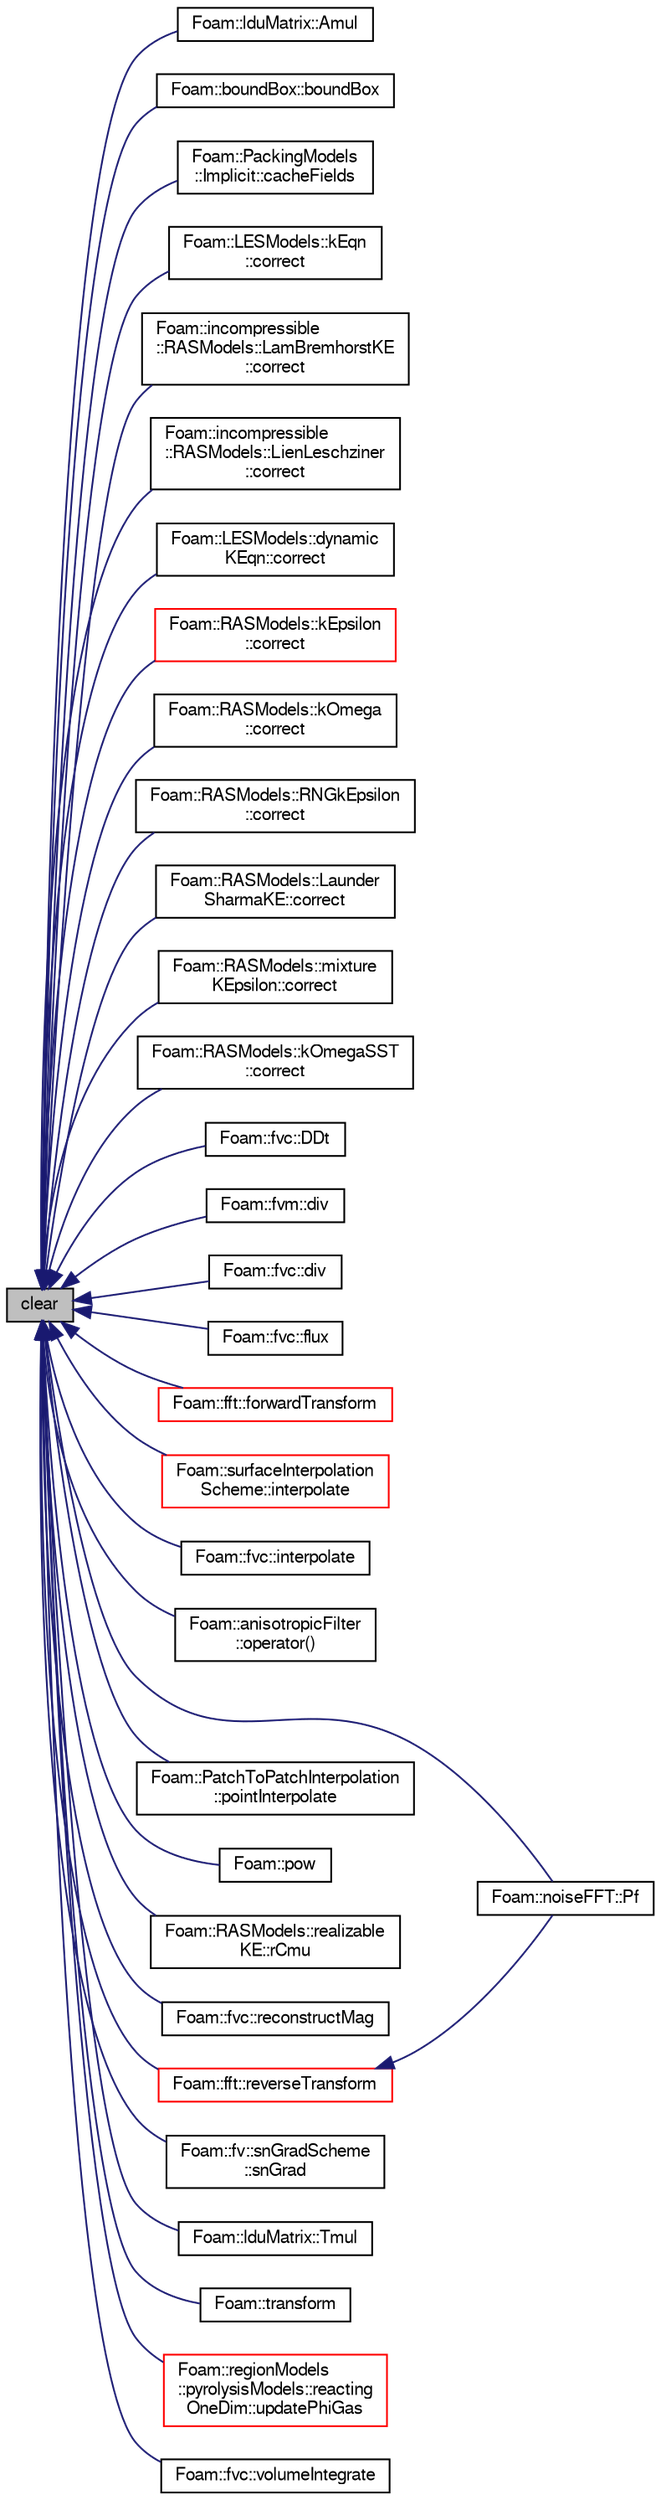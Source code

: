 digraph "clear"
{
  bgcolor="transparent";
  edge [fontname="FreeSans",fontsize="10",labelfontname="FreeSans",labelfontsize="10"];
  node [fontname="FreeSans",fontsize="10",shape=record];
  rankdir="LR";
  Node1 [label="clear",height=0.2,width=0.4,color="black", fillcolor="grey75", style="filled" fontcolor="black"];
  Node1 -> Node2 [dir="back",color="midnightblue",fontsize="10",style="solid",fontname="FreeSans"];
  Node2 [label="Foam::lduMatrix::Amul",height=0.2,width=0.4,color="black",URL="$a01245.html#a356332b0cbbd88cc1f4450fe79acc678",tooltip="Matrix multiplication with updated interfaces. "];
  Node1 -> Node3 [dir="back",color="midnightblue",fontsize="10",style="solid",fontname="FreeSans"];
  Node3 [label="Foam::boundBox::boundBox",height=0.2,width=0.4,color="black",URL="$a00146.html#ac58b72e74b6663df22b217a13bbcf381",tooltip="Construct as the bounding box of the given temporary pointField. "];
  Node1 -> Node4 [dir="back",color="midnightblue",fontsize="10",style="solid",fontname="FreeSans"];
  Node4 [label="Foam::PackingModels\l::Implicit::cacheFields",height=0.2,width=0.4,color="black",URL="$a01009.html#a6005414ac27ae3e0b5a783ba216c1906",tooltip="Calculate the inter particles stresses. "];
  Node1 -> Node5 [dir="back",color="midnightblue",fontsize="10",style="solid",fontname="FreeSans"];
  Node5 [label="Foam::LESModels::kEqn\l::correct",height=0.2,width=0.4,color="black",URL="$a01190.html#a3ae44b28050c3aa494c1d8e18cf618c1",tooltip="Correct eddy-Viscosity and related properties. "];
  Node1 -> Node6 [dir="back",color="midnightblue",fontsize="10",style="solid",fontname="FreeSans"];
  Node6 [label="Foam::incompressible\l::RASModels::LamBremhorstKE\l::correct",height=0.2,width=0.4,color="black",URL="$a01226.html#a3ae44b28050c3aa494c1d8e18cf618c1",tooltip="Solve the turbulence equations and correct the turbulence viscosity. "];
  Node1 -> Node7 [dir="back",color="midnightblue",fontsize="10",style="solid",fontname="FreeSans"];
  Node7 [label="Foam::incompressible\l::RASModels::LienLeschziner\l::correct",height=0.2,width=0.4,color="black",URL="$a01274.html#a3ae44b28050c3aa494c1d8e18cf618c1",tooltip="Solve the turbulence equations and correct the turbulence viscosity. "];
  Node1 -> Node8 [dir="back",color="midnightblue",fontsize="10",style="solid",fontname="FreeSans"];
  Node8 [label="Foam::LESModels::dynamic\lKEqn::correct",height=0.2,width=0.4,color="black",URL="$a00580.html#a3ae44b28050c3aa494c1d8e18cf618c1",tooltip="Correct Eddy-Viscosity and related properties. "];
  Node1 -> Node9 [dir="back",color="midnightblue",fontsize="10",style="solid",fontname="FreeSans"];
  Node9 [label="Foam::RASModels::kEpsilon\l::correct",height=0.2,width=0.4,color="red",URL="$a01189.html#a3ae44b28050c3aa494c1d8e18cf618c1",tooltip="Solve the turbulence equations and correct the turbulence viscosity. "];
  Node1 -> Node10 [dir="back",color="midnightblue",fontsize="10",style="solid",fontname="FreeSans"];
  Node10 [label="Foam::RASModels::kOmega\l::correct",height=0.2,width=0.4,color="black",URL="$a01206.html#a3ae44b28050c3aa494c1d8e18cf618c1",tooltip="Solve the turbulence equations and correct the turbulence viscosity. "];
  Node1 -> Node11 [dir="back",color="midnightblue",fontsize="10",style="solid",fontname="FreeSans"];
  Node11 [label="Foam::RASModels::RNGkEpsilon\l::correct",height=0.2,width=0.4,color="black",URL="$a02145.html#a3ae44b28050c3aa494c1d8e18cf618c1",tooltip="Solve the turbulence equations and correct the turbulence viscosity. "];
  Node1 -> Node12 [dir="back",color="midnightblue",fontsize="10",style="solid",fontname="FreeSans"];
  Node12 [label="Foam::RASModels::Launder\lSharmaKE::correct",height=0.2,width=0.4,color="black",URL="$a01236.html#a3ae44b28050c3aa494c1d8e18cf618c1",tooltip="Solve the turbulence equations and correct the turbulence viscosity. "];
  Node1 -> Node13 [dir="back",color="midnightblue",fontsize="10",style="solid",fontname="FreeSans"];
  Node13 [label="Foam::RASModels::mixture\lKEpsilon::correct",height=0.2,width=0.4,color="black",URL="$a01476.html#a3ae44b28050c3aa494c1d8e18cf618c1",tooltip="Solve the turbulence equations and correct the turbulence viscosity. "];
  Node1 -> Node14 [dir="back",color="midnightblue",fontsize="10",style="solid",fontname="FreeSans"];
  Node14 [label="Foam::RASModels::kOmegaSST\l::correct",height=0.2,width=0.4,color="black",URL="$a01207.html#a3ae44b28050c3aa494c1d8e18cf618c1",tooltip="Solve the turbulence equations and correct the turbulence viscosity. "];
  Node1 -> Node15 [dir="back",color="midnightblue",fontsize="10",style="solid",fontname="FreeSans"];
  Node15 [label="Foam::fvc::DDt",height=0.2,width=0.4,color="black",URL="$a10271.html#a0fafa8505a597f93160df10e6e1af2c4"];
  Node1 -> Node16 [dir="back",color="midnightblue",fontsize="10",style="solid",fontname="FreeSans"];
  Node16 [label="Foam::fvm::div",height=0.2,width=0.4,color="black",URL="$a10272.html#abb88a9315687ce158c1bdaaa9a07b80e"];
  Node1 -> Node17 [dir="back",color="midnightblue",fontsize="10",style="solid",fontname="FreeSans"];
  Node17 [label="Foam::fvc::div",height=0.2,width=0.4,color="black",URL="$a10271.html#addd266791d3b2e87a5bf1db31d7f1f96"];
  Node1 -> Node18 [dir="back",color="midnightblue",fontsize="10",style="solid",fontname="FreeSans"];
  Node18 [label="Foam::fvc::flux",height=0.2,width=0.4,color="black",URL="$a10271.html#a1897d6ef9058705f353fa968043c62b8"];
  Node1 -> Node19 [dir="back",color="midnightblue",fontsize="10",style="solid",fontname="FreeSans"];
  Node19 [label="Foam::fft::forwardTransform",height=0.2,width=0.4,color="red",URL="$a00732.html#a909d862c857f6ee70fd15d16a252aafe"];
  Node1 -> Node20 [dir="back",color="midnightblue",fontsize="10",style="solid",fontname="FreeSans"];
  Node20 [label="Foam::surfaceInterpolation\lScheme::interpolate",height=0.2,width=0.4,color="red",URL="$a02415.html#a6db428e2e2fcb4a53956f43180eda5f0",tooltip="Return the face-interpolate of the given cell field. "];
  Node1 -> Node21 [dir="back",color="midnightblue",fontsize="10",style="solid",fontname="FreeSans"];
  Node21 [label="Foam::fvc::interpolate",height=0.2,width=0.4,color="black",URL="$a10271.html#a0b37e4b1a9f3e6c8c84db9492b3d420b"];
  Node1 -> Node22 [dir="back",color="midnightblue",fontsize="10",style="solid",fontname="FreeSans"];
  Node22 [label="Foam::anisotropicFilter\l::operator()",height=0.2,width=0.4,color="black",URL="$a00055.html#a1049f45be815615edf57f923de15087b"];
  Node1 -> Node23 [dir="back",color="midnightblue",fontsize="10",style="solid",fontname="FreeSans"];
  Node23 [label="Foam::noiseFFT::Pf",height=0.2,width=0.4,color="black",URL="$a01565.html#ae6564d3e0eb705d41ca7c01f4249b6c6",tooltip="Return the fft of the given pressure data. "];
  Node1 -> Node24 [dir="back",color="midnightblue",fontsize="10",style="solid",fontname="FreeSans"];
  Node24 [label="Foam::PatchToPatchInterpolation\l::pointInterpolate",height=0.2,width=0.4,color="black",URL="$a01762.html#adde01147f6d409683f611df5e4d5971e"];
  Node1 -> Node25 [dir="back",color="midnightblue",fontsize="10",style="solid",fontname="FreeSans"];
  Node25 [label="Foam::pow",height=0.2,width=0.4,color="black",URL="$a10237.html#abaed8b56d568f68766e667de7ae1a6fa"];
  Node1 -> Node26 [dir="back",color="midnightblue",fontsize="10",style="solid",fontname="FreeSans"];
  Node26 [label="Foam::RASModels::realizable\lKE::rCmu",height=0.2,width=0.4,color="black",URL="$a02037.html#a1068a692df4f337ad061061d4c6b380d"];
  Node1 -> Node27 [dir="back",color="midnightblue",fontsize="10",style="solid",fontname="FreeSans"];
  Node27 [label="Foam::fvc::reconstructMag",height=0.2,width=0.4,color="black",URL="$a10271.html#aa6e1792629c86826302c6cedf8258ec3"];
  Node1 -> Node28 [dir="back",color="midnightblue",fontsize="10",style="solid",fontname="FreeSans"];
  Node28 [label="Foam::fft::reverseTransform",height=0.2,width=0.4,color="red",URL="$a00732.html#a22a9749db47a5052c69f07d2cd7b2d1e"];
  Node28 -> Node23 [dir="back",color="midnightblue",fontsize="10",style="solid",fontname="FreeSans"];
  Node1 -> Node29 [dir="back",color="midnightblue",fontsize="10",style="solid",fontname="FreeSans"];
  Node29 [label="Foam::fv::snGradScheme\l::snGrad",height=0.2,width=0.4,color="black",URL="$a02294.html#a20391b24ff9f65bddfdc4747a38e9f11",tooltip="Return the snGrad of the given tmp cell field. "];
  Node1 -> Node30 [dir="back",color="midnightblue",fontsize="10",style="solid",fontname="FreeSans"];
  Node30 [label="Foam::lduMatrix::Tmul",height=0.2,width=0.4,color="black",URL="$a01245.html#a2600584c14747e45b037baf3a3c730a8",tooltip="Matrix transpose multiplication with updated interfaces. "];
  Node1 -> Node31 [dir="back",color="midnightblue",fontsize="10",style="solid",fontname="FreeSans"];
  Node31 [label="Foam::transform",height=0.2,width=0.4,color="black",URL="$a10237.html#a0a29ba62260c955024a7f459b9918cb1"];
  Node1 -> Node32 [dir="back",color="midnightblue",fontsize="10",style="solid",fontname="FreeSans"];
  Node32 [label="Foam::regionModels\l::pyrolysisModels::reacting\lOneDim::updatePhiGas",height=0.2,width=0.4,color="red",URL="$a02029.html#a7929b3edb2e13e93a3e98e85bfd45b43",tooltip="Update enthalpy flux for pyrolysis gases. "];
  Node1 -> Node33 [dir="back",color="midnightblue",fontsize="10",style="solid",fontname="FreeSans"];
  Node33 [label="Foam::fvc::volumeIntegrate",height=0.2,width=0.4,color="black",URL="$a10271.html#a94298f8770bf335b527fdbd2ad79efcf"];
}
